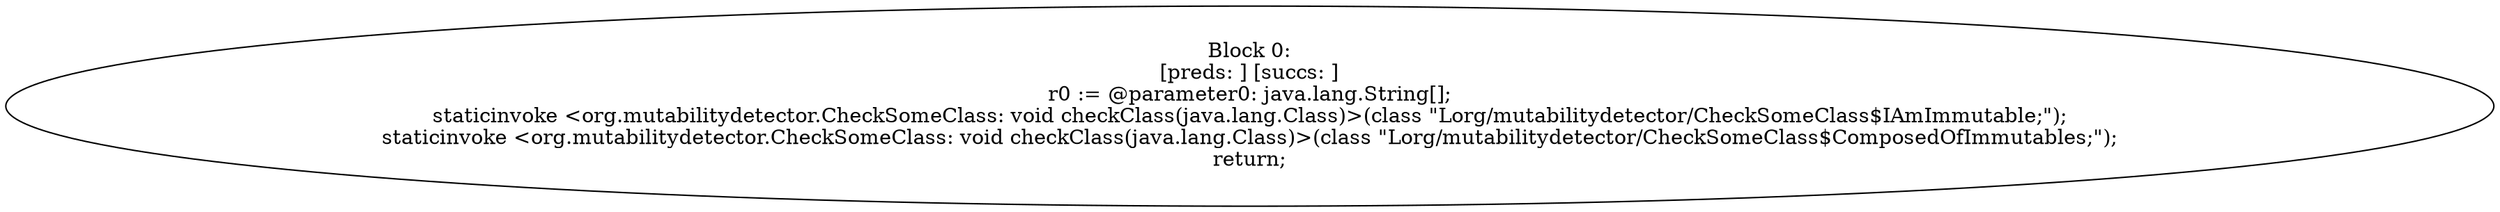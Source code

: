 digraph "unitGraph" {
    "Block 0:
[preds: ] [succs: ]
r0 := @parameter0: java.lang.String[];
staticinvoke <org.mutabilitydetector.CheckSomeClass: void checkClass(java.lang.Class)>(class \"Lorg/mutabilitydetector/CheckSomeClass$IAmImmutable;\");
staticinvoke <org.mutabilitydetector.CheckSomeClass: void checkClass(java.lang.Class)>(class \"Lorg/mutabilitydetector/CheckSomeClass$ComposedOfImmutables;\");
return;
"
}
